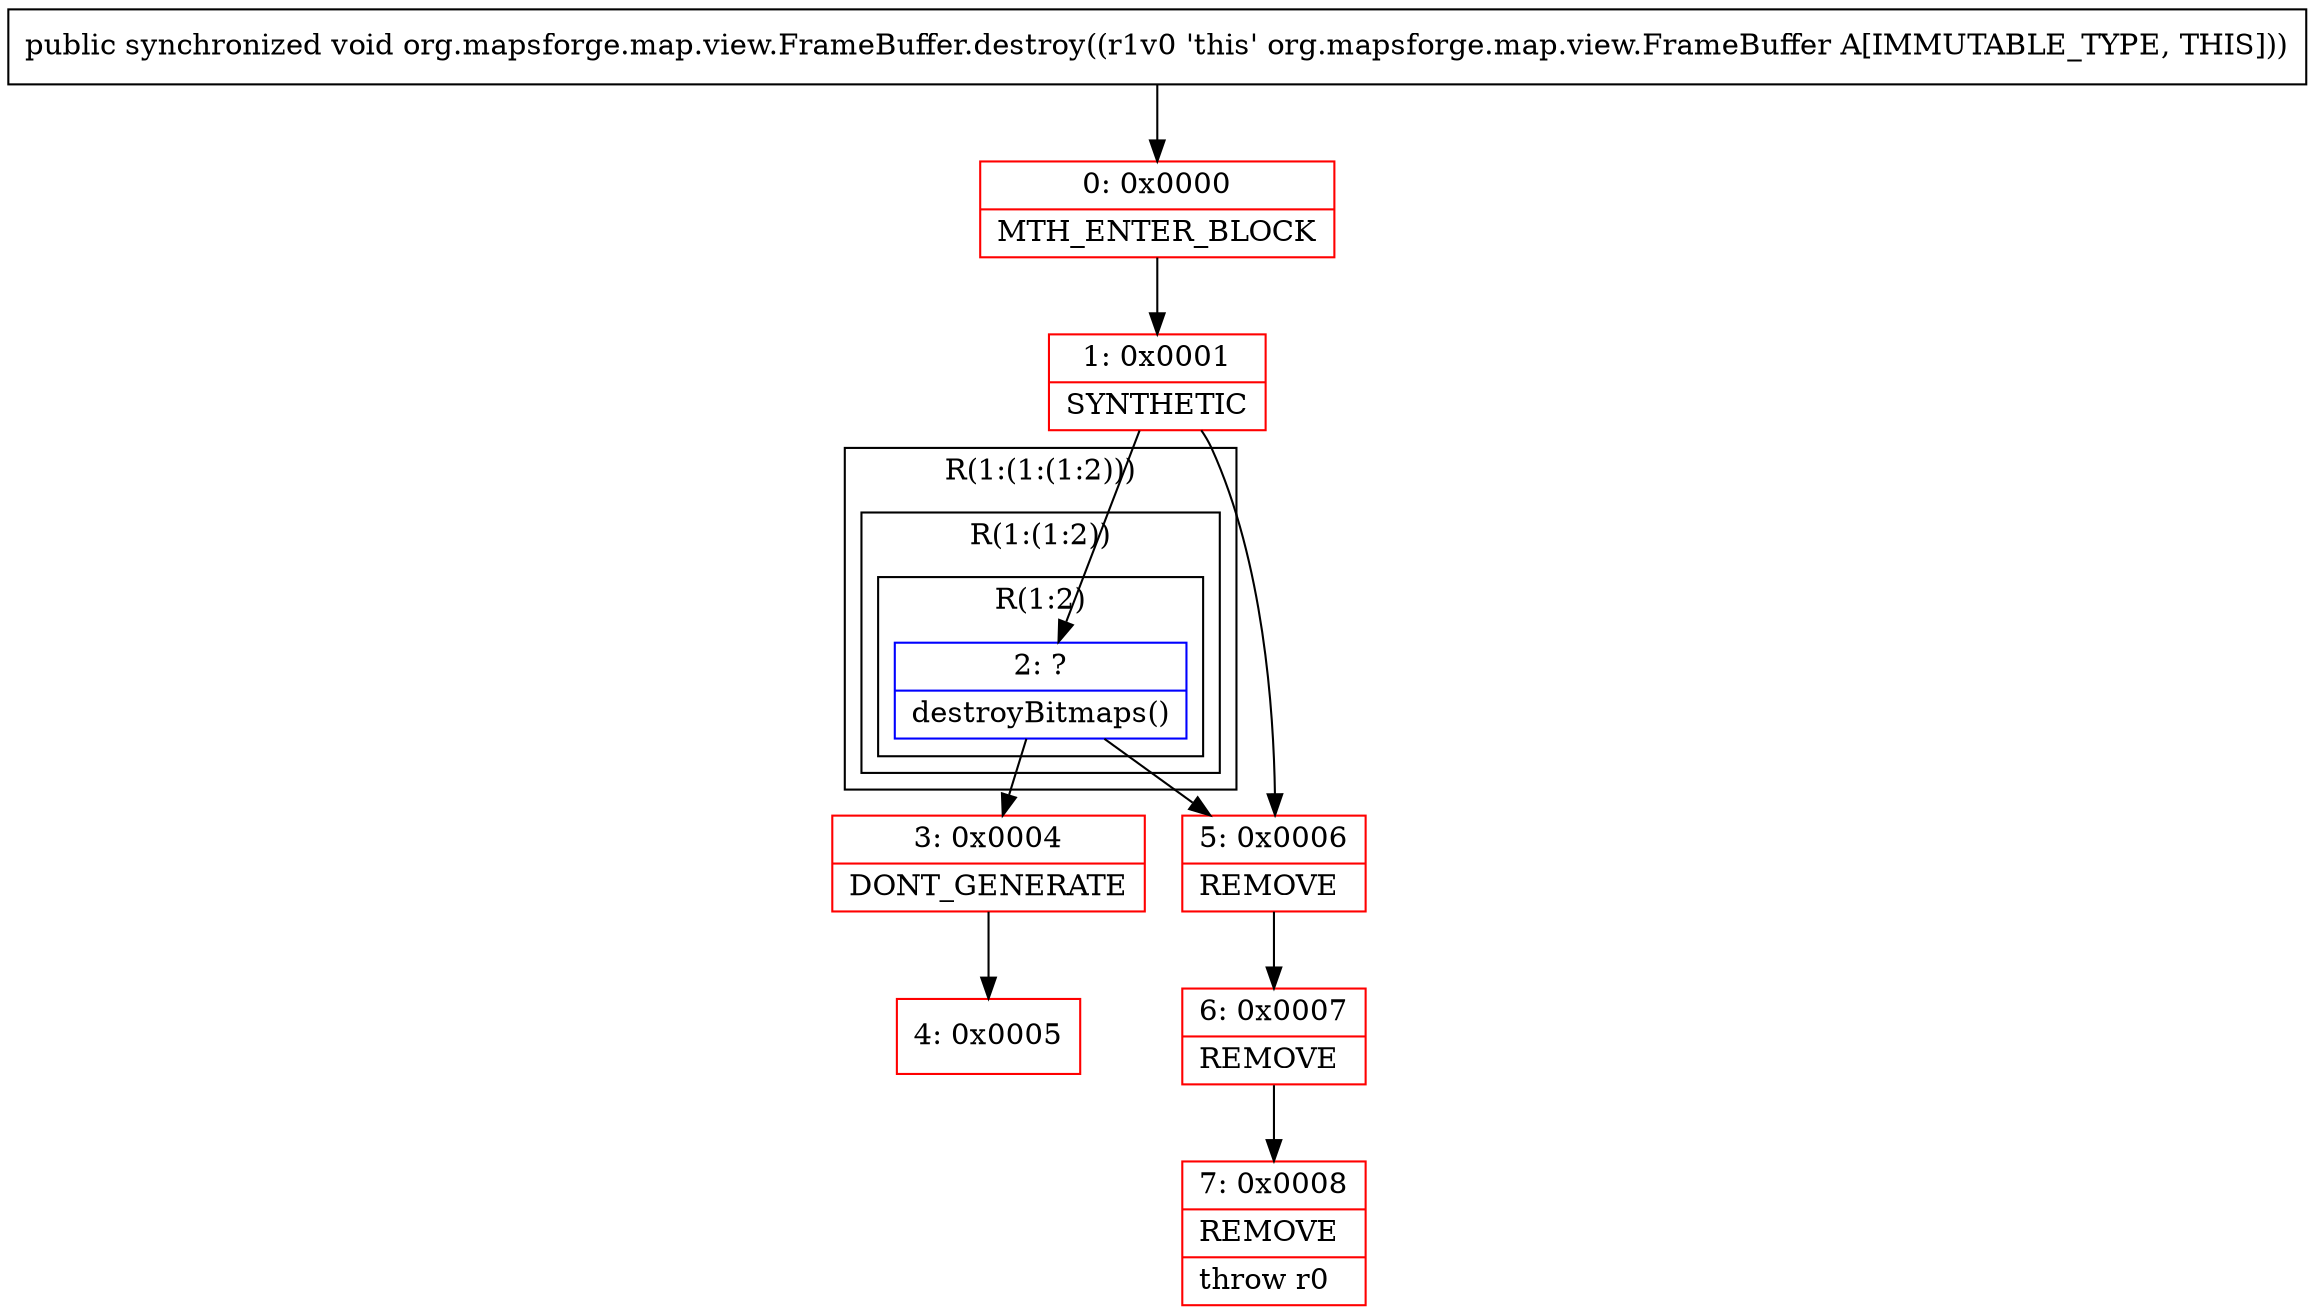 digraph "CFG fororg.mapsforge.map.view.FrameBuffer.destroy()V" {
subgraph cluster_Region_1459694382 {
label = "R(1:(1:(1:2)))";
node [shape=record,color=blue];
subgraph cluster_Region_1635076861 {
label = "R(1:(1:2))";
node [shape=record,color=blue];
subgraph cluster_Region_333320033 {
label = "R(1:2)";
node [shape=record,color=blue];
Node_2 [shape=record,label="{2\:\ ?|destroyBitmaps()\l}"];
}
}
}
Node_0 [shape=record,color=red,label="{0\:\ 0x0000|MTH_ENTER_BLOCK\l}"];
Node_1 [shape=record,color=red,label="{1\:\ 0x0001|SYNTHETIC\l}"];
Node_3 [shape=record,color=red,label="{3\:\ 0x0004|DONT_GENERATE\l}"];
Node_4 [shape=record,color=red,label="{4\:\ 0x0005}"];
Node_5 [shape=record,color=red,label="{5\:\ 0x0006|REMOVE\l}"];
Node_6 [shape=record,color=red,label="{6\:\ 0x0007|REMOVE\l}"];
Node_7 [shape=record,color=red,label="{7\:\ 0x0008|REMOVE\l|throw r0\l}"];
MethodNode[shape=record,label="{public synchronized void org.mapsforge.map.view.FrameBuffer.destroy((r1v0 'this' org.mapsforge.map.view.FrameBuffer A[IMMUTABLE_TYPE, THIS])) }"];
MethodNode -> Node_0;
Node_2 -> Node_3;
Node_2 -> Node_5;
Node_0 -> Node_1;
Node_1 -> Node_2;
Node_1 -> Node_5;
Node_3 -> Node_4;
Node_5 -> Node_6;
Node_6 -> Node_7;
}

